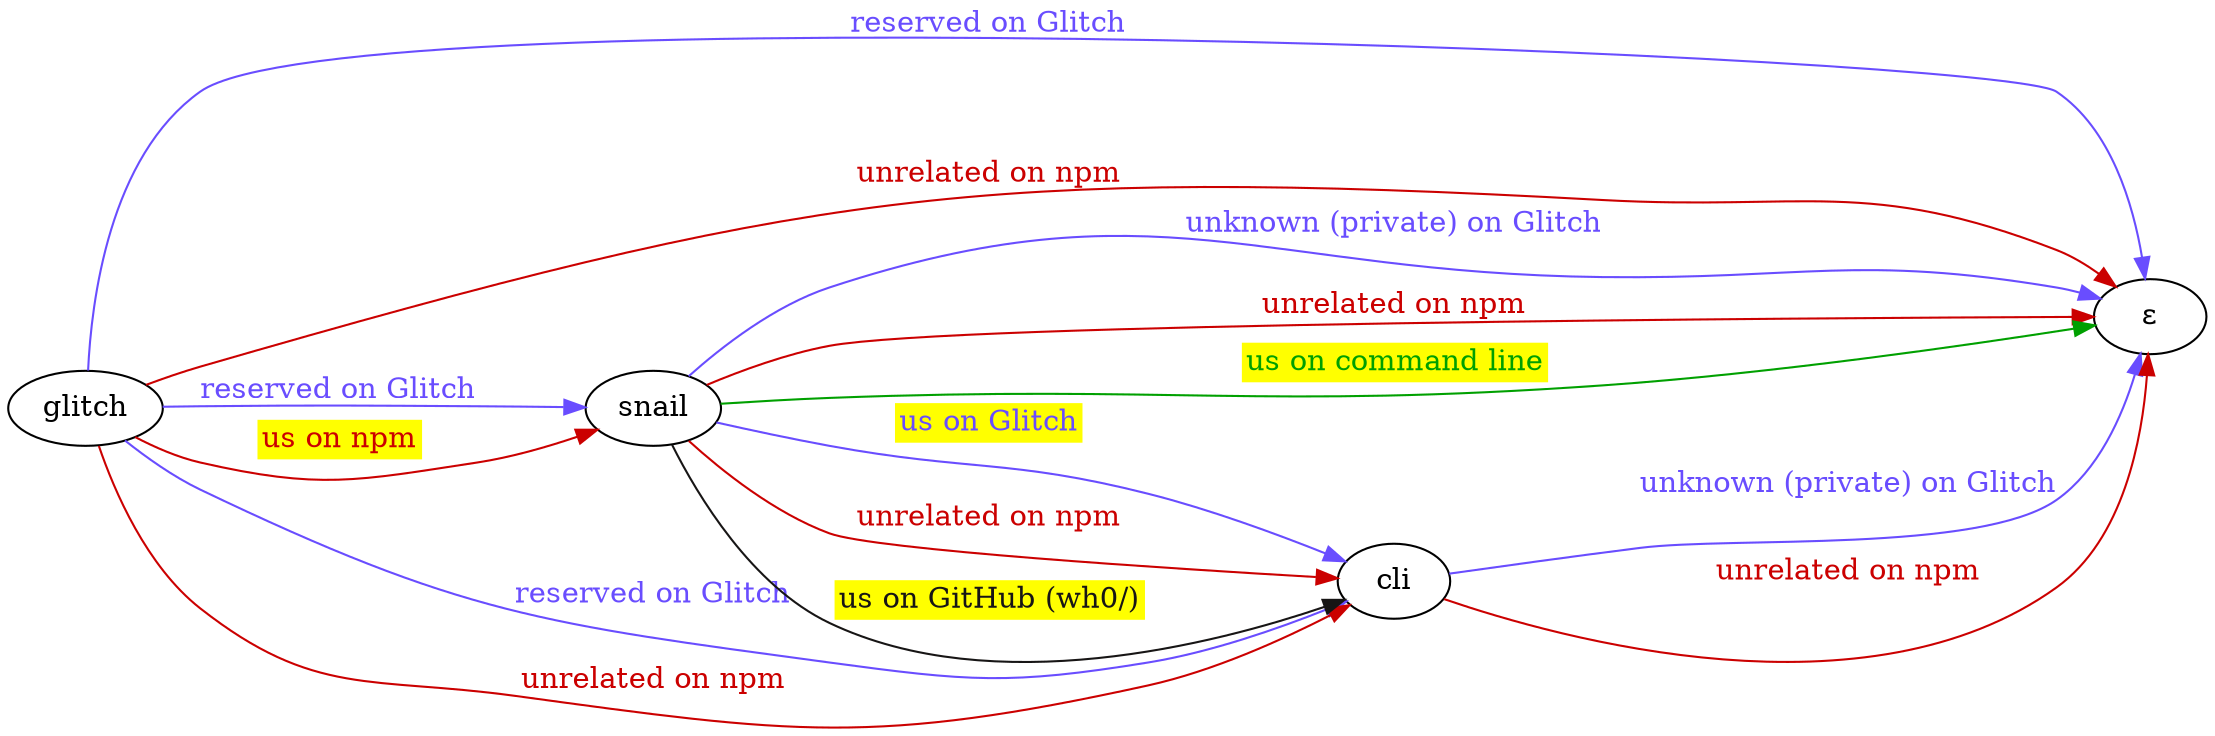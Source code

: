 digraph {
  rankdir=LR
  epsilon [label="&epsilon;"]

  # glitch
  edge [color="#694dff", fontcolor="#694dff"]
  glitch -> snail [label="reserved on Glitch"]
  glitch -> cli [label="reserved on Glitch"]
  snail -> cli [label=<<table border="0"><tr><td border="0" bgcolor="yellow">us on Glitch</td></tr></table>>]
  glitch -> epsilon [label="reserved on Glitch"]
  snail -> epsilon [label="unknown (private) on Glitch"]
  cli -> epsilon [label="unknown (private) on Glitch"]

  # npm
  edge [color="#cb0000", fontcolor="#cb0000"]
  glitch -> snail [label=<<table border="0"><tr><td border="0" bgcolor="yellow">us on npm</td></tr></table>>]
  glitch -> cli [label="unrelated on npm"]
  snail -> cli [label="unrelated on npm"]
  glitch -> epsilon [label="unrelated on npm"]
  snail -> epsilon [label="unrelated on npm"]
  cli -> epsilon [label="unrelated on npm"]

  # github
  edge [color="#171515", fontcolor="#171515"]
  snail -> cli [label=<<table border="0"><tr><td border="0" bgcolor="yellow">us on GitHub (wh0/)</td></tr></table>>]

  # command line
  edge [color="#00a000", fontcolor="#00a000"]
  snail -> epsilon [label=<<table border="0"><tr><td border="0" bgcolor="yellow">us on command line</td></tr></table>>]
}
